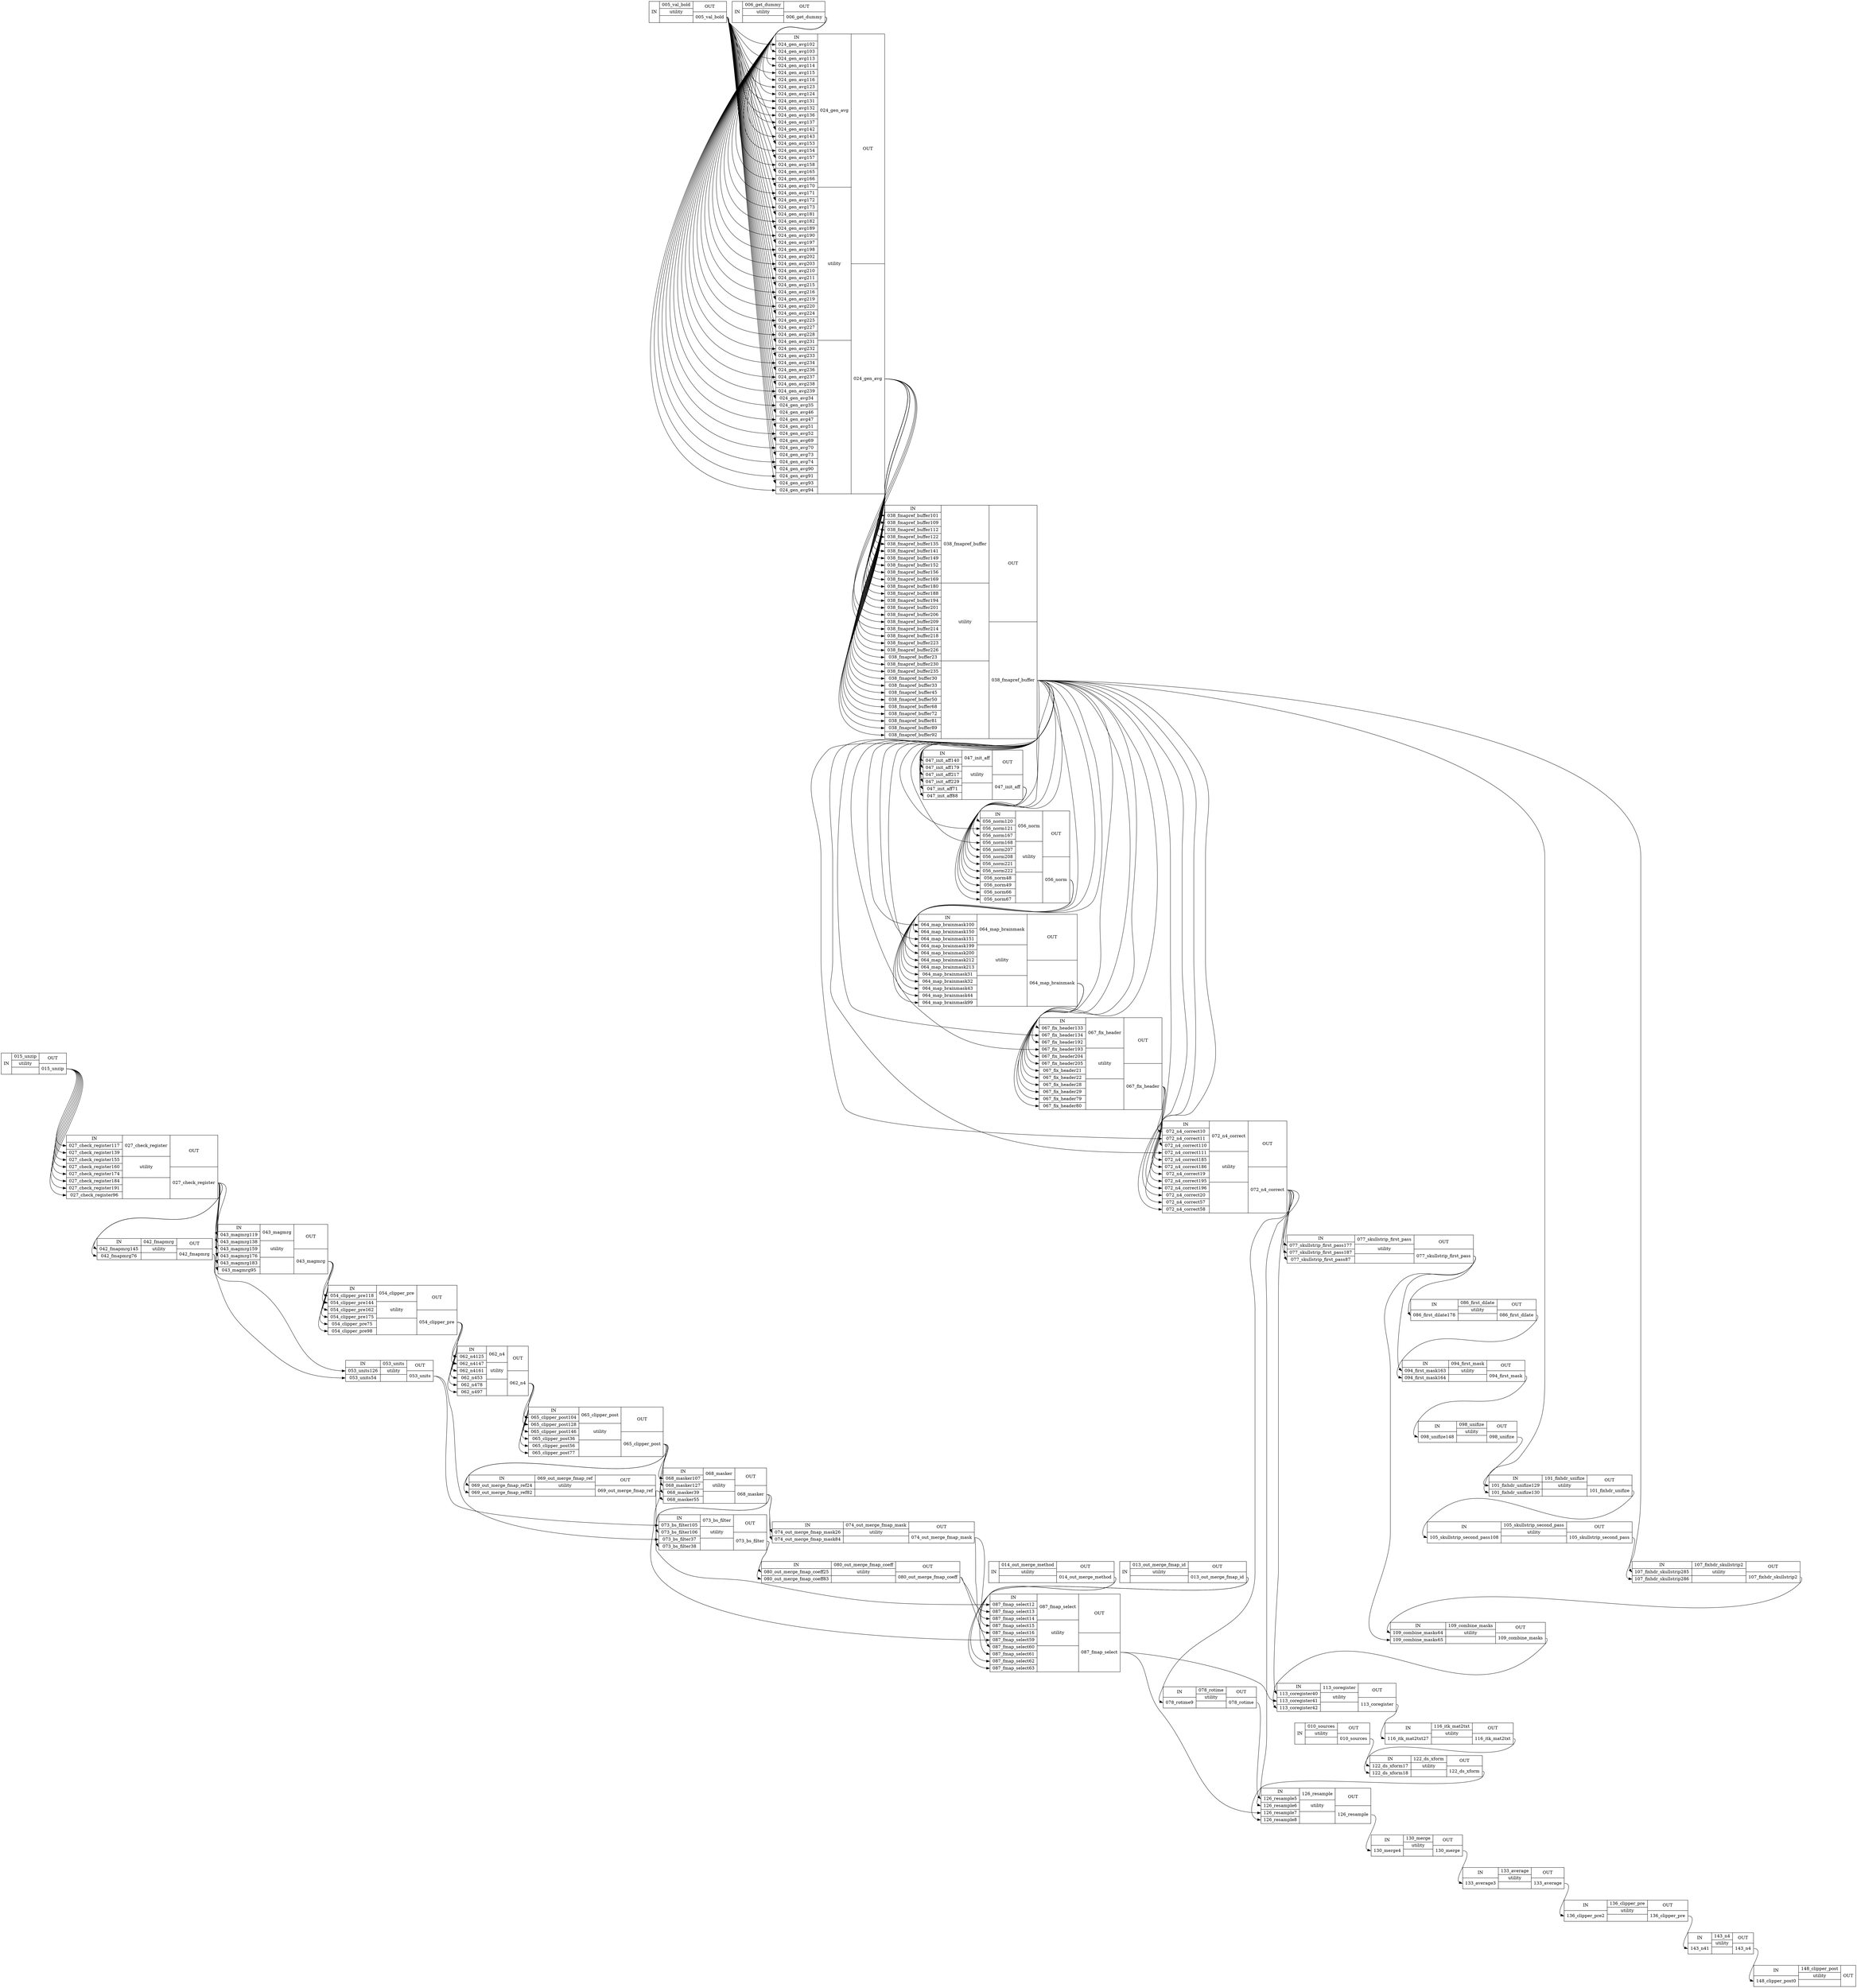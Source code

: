 digraph structs {
node [shape=record];
start014_out_merge_method [label="{IN}|{ 014_out_merge_method | utility |  }|{OUT|<out014outmergemethod> 014_out_merge_method}"];
start013_out_merge_fmap_id [label="{IN}|{ 013_out_merge_fmap_id | utility |  }|{OUT|<out013outmergefmapid> 013_out_merge_fmap_id}"];
start010_sources [label="{IN}|{ 010_sources | utility |  }|{OUT|<out010sources> 010_sources}"];
start005_val_bold [label="{IN}|{ 005_val_bold | utility |  }|{OUT|<out005valbold> 005_val_bold}"];
start006_get_dummy [label="{IN}|{ 006_get_dummy | utility |  }|{OUT|<out006getdummy> 006_get_dummy}"];
start015_unzip [label="{IN}|{ 015_unzip | utility |  }|{OUT|<out015unzip> 015_unzip}"];
start024_gen_avg [label="{IN|<in024genavg102> 024_gen_avg102|<in024genavg103> 024_gen_avg103|<in024genavg113> 024_gen_avg113|<in024genavg114> 024_gen_avg114|<in024genavg115> 024_gen_avg115|<in024genavg116> 024_gen_avg116|<in024genavg123> 024_gen_avg123|<in024genavg124> 024_gen_avg124|<in024genavg131> 024_gen_avg131|<in024genavg132> 024_gen_avg132|<in024genavg136> 024_gen_avg136|<in024genavg137> 024_gen_avg137|<in024genavg142> 024_gen_avg142|<in024genavg143> 024_gen_avg143|<in024genavg153> 024_gen_avg153|<in024genavg154> 024_gen_avg154|<in024genavg157> 024_gen_avg157|<in024genavg158> 024_gen_avg158|<in024genavg165> 024_gen_avg165|<in024genavg166> 024_gen_avg166|<in024genavg170> 024_gen_avg170|<in024genavg171> 024_gen_avg171|<in024genavg172> 024_gen_avg172|<in024genavg173> 024_gen_avg173|<in024genavg181> 024_gen_avg181|<in024genavg182> 024_gen_avg182|<in024genavg189> 024_gen_avg189|<in024genavg190> 024_gen_avg190|<in024genavg197> 024_gen_avg197|<in024genavg198> 024_gen_avg198|<in024genavg202> 024_gen_avg202|<in024genavg203> 024_gen_avg203|<in024genavg210> 024_gen_avg210|<in024genavg211> 024_gen_avg211|<in024genavg215> 024_gen_avg215|<in024genavg216> 024_gen_avg216|<in024genavg219> 024_gen_avg219|<in024genavg220> 024_gen_avg220|<in024genavg224> 024_gen_avg224|<in024genavg225> 024_gen_avg225|<in024genavg227> 024_gen_avg227|<in024genavg228> 024_gen_avg228|<in024genavg231> 024_gen_avg231|<in024genavg232> 024_gen_avg232|<in024genavg233> 024_gen_avg233|<in024genavg234> 024_gen_avg234|<in024genavg236> 024_gen_avg236|<in024genavg237> 024_gen_avg237|<in024genavg238> 024_gen_avg238|<in024genavg239> 024_gen_avg239|<in024genavg34> 024_gen_avg34|<in024genavg35> 024_gen_avg35|<in024genavg46> 024_gen_avg46|<in024genavg47> 024_gen_avg47|<in024genavg51> 024_gen_avg51|<in024genavg52> 024_gen_avg52|<in024genavg69> 024_gen_avg69|<in024genavg70> 024_gen_avg70|<in024genavg73> 024_gen_avg73|<in024genavg74> 024_gen_avg74|<in024genavg90> 024_gen_avg90|<in024genavg91> 024_gen_avg91|<in024genavg93> 024_gen_avg93|<in024genavg94> 024_gen_avg94}|{ 024_gen_avg | utility |  }|{OUT|<out024genavg> 024_gen_avg}"];
start027_check_register [label="{IN|<in027checkregister117> 027_check_register117|<in027checkregister139> 027_check_register139|<in027checkregister155> 027_check_register155|<in027checkregister160> 027_check_register160|<in027checkregister174> 027_check_register174|<in027checkregister184> 027_check_register184|<in027checkregister191> 027_check_register191|<in027checkregister96> 027_check_register96}|{ 027_check_register | utility |  }|{OUT|<out027checkregister> 027_check_register}"];
start038_fmapref_buffer [label="{IN|<in038fmaprefbuffer101> 038_fmapref_buffer101|<in038fmaprefbuffer109> 038_fmapref_buffer109|<in038fmaprefbuffer112> 038_fmapref_buffer112|<in038fmaprefbuffer122> 038_fmapref_buffer122|<in038fmaprefbuffer135> 038_fmapref_buffer135|<in038fmaprefbuffer141> 038_fmapref_buffer141|<in038fmaprefbuffer149> 038_fmapref_buffer149|<in038fmaprefbuffer152> 038_fmapref_buffer152|<in038fmaprefbuffer156> 038_fmapref_buffer156|<in038fmaprefbuffer169> 038_fmapref_buffer169|<in038fmaprefbuffer180> 038_fmapref_buffer180|<in038fmaprefbuffer188> 038_fmapref_buffer188|<in038fmaprefbuffer194> 038_fmapref_buffer194|<in038fmaprefbuffer201> 038_fmapref_buffer201|<in038fmaprefbuffer206> 038_fmapref_buffer206|<in038fmaprefbuffer209> 038_fmapref_buffer209|<in038fmaprefbuffer214> 038_fmapref_buffer214|<in038fmaprefbuffer218> 038_fmapref_buffer218|<in038fmaprefbuffer223> 038_fmapref_buffer223|<in038fmaprefbuffer226> 038_fmapref_buffer226|<in038fmaprefbuffer23> 038_fmapref_buffer23|<in038fmaprefbuffer230> 038_fmapref_buffer230|<in038fmaprefbuffer235> 038_fmapref_buffer235|<in038fmaprefbuffer30> 038_fmapref_buffer30|<in038fmaprefbuffer33> 038_fmapref_buffer33|<in038fmaprefbuffer45> 038_fmapref_buffer45|<in038fmaprefbuffer50> 038_fmapref_buffer50|<in038fmaprefbuffer68> 038_fmapref_buffer68|<in038fmaprefbuffer72> 038_fmapref_buffer72|<in038fmaprefbuffer81> 038_fmapref_buffer81|<in038fmaprefbuffer89> 038_fmapref_buffer89|<in038fmaprefbuffer92> 038_fmapref_buffer92}|{ 038_fmapref_buffer | utility |  }|{OUT|<out038fmaprefbuffer> 038_fmapref_buffer}"];
start042_fmapmrg [label="{IN|<in042fmapmrg145> 042_fmapmrg145|<in042fmapmrg76> 042_fmapmrg76}|{ 042_fmapmrg | utility |  }|{OUT|<out042fmapmrg> 042_fmapmrg}"];
start043_magmrg [label="{IN|<in043magmrg119> 043_magmrg119|<in043magmrg138> 043_magmrg138|<in043magmrg159> 043_magmrg159|<in043magmrg176> 043_magmrg176|<in043magmrg183> 043_magmrg183|<in043magmrg95> 043_magmrg95}|{ 043_magmrg | utility |  }|{OUT|<out043magmrg> 043_magmrg}"];
start047_init_aff [label="{IN|<in047initaff140> 047_init_aff140|<in047initaff179> 047_init_aff179|<in047initaff217> 047_init_aff217|<in047initaff229> 047_init_aff229|<in047initaff71> 047_init_aff71|<in047initaff88> 047_init_aff88}|{ 047_init_aff | utility |  }|{OUT|<out047initaff> 047_init_aff}"];
start053_units [label="{IN|<in053units126> 053_units126|<in053units54> 053_units54}|{ 053_units | utility |  }|{OUT|<out053units> 053_units}"];
start054_clipper_pre [label="{IN|<in054clipperpre118> 054_clipper_pre118|<in054clipperpre144> 054_clipper_pre144|<in054clipperpre162> 054_clipper_pre162|<in054clipperpre175> 054_clipper_pre175|<in054clipperpre75> 054_clipper_pre75|<in054clipperpre98> 054_clipper_pre98}|{ 054_clipper_pre | utility |  }|{OUT|<out054clipperpre> 054_clipper_pre}"];
start056_norm [label="{IN|<in056norm120> 056_norm120|<in056norm121> 056_norm121|<in056norm167> 056_norm167|<in056norm168> 056_norm168|<in056norm207> 056_norm207|<in056norm208> 056_norm208|<in056norm221> 056_norm221|<in056norm222> 056_norm222|<in056norm48> 056_norm48|<in056norm49> 056_norm49|<in056norm66> 056_norm66|<in056norm67> 056_norm67}|{ 056_norm | utility |  }|{OUT|<out056norm> 056_norm}"];
start062_n4 [label="{IN|<in062n4125> 062_n4125|<in062n4147> 062_n4147|<in062n4161> 062_n4161|<in062n453> 062_n453|<in062n478> 062_n478|<in062n497> 062_n497}|{ 062_n4 | utility |  }|{OUT|<out062n4> 062_n4}"];
start064_map_brainmask [label="{IN|<in064mapbrainmask100> 064_map_brainmask100|<in064mapbrainmask150> 064_map_brainmask150|<in064mapbrainmask151> 064_map_brainmask151|<in064mapbrainmask199> 064_map_brainmask199|<in064mapbrainmask200> 064_map_brainmask200|<in064mapbrainmask212> 064_map_brainmask212|<in064mapbrainmask213> 064_map_brainmask213|<in064mapbrainmask31> 064_map_brainmask31|<in064mapbrainmask32> 064_map_brainmask32|<in064mapbrainmask43> 064_map_brainmask43|<in064mapbrainmask44> 064_map_brainmask44|<in064mapbrainmask99> 064_map_brainmask99}|{ 064_map_brainmask | utility |  }|{OUT|<out064mapbrainmask> 064_map_brainmask}"];
start065_clipper_post [label="{IN|<in065clipperpost104> 065_clipper_post104|<in065clipperpost128> 065_clipper_post128|<in065clipperpost146> 065_clipper_post146|<in065clipperpost36> 065_clipper_post36|<in065clipperpost56> 065_clipper_post56|<in065clipperpost77> 065_clipper_post77}|{ 065_clipper_post | utility |  }|{OUT|<out065clipperpost> 065_clipper_post}"];
start067_fix_header [label="{IN|<in067fixheader133> 067_fix_header133|<in067fixheader134> 067_fix_header134|<in067fixheader192> 067_fix_header192|<in067fixheader193> 067_fix_header193|<in067fixheader204> 067_fix_header204|<in067fixheader205> 067_fix_header205|<in067fixheader21> 067_fix_header21|<in067fixheader22> 067_fix_header22|<in067fixheader28> 067_fix_header28|<in067fixheader29> 067_fix_header29|<in067fixheader79> 067_fix_header79|<in067fixheader80> 067_fix_header80}|{ 067_fix_header | utility |  }|{OUT|<out067fixheader> 067_fix_header}"];
start069_out_merge_fmap_ref [label="{IN|<in069outmergefmapref24> 069_out_merge_fmap_ref24|<in069outmergefmapref82> 069_out_merge_fmap_ref82}|{ 069_out_merge_fmap_ref | utility |  }|{OUT|<out069outmergefmapref> 069_out_merge_fmap_ref}"];
start068_masker [label="{IN|<in068masker107> 068_masker107|<in068masker127> 068_masker127|<in068masker39> 068_masker39|<in068masker55> 068_masker55}|{ 068_masker | utility |  }|{OUT|<out068masker> 068_masker}"];
start072_n4_correct [label="{IN|<in072n4correct10> 072_n4_correct10|<in072n4correct11> 072_n4_correct11|<in072n4correct110> 072_n4_correct110|<in072n4correct111> 072_n4_correct111|<in072n4correct185> 072_n4_correct185|<in072n4correct186> 072_n4_correct186|<in072n4correct19> 072_n4_correct19|<in072n4correct195> 072_n4_correct195|<in072n4correct196> 072_n4_correct196|<in072n4correct20> 072_n4_correct20|<in072n4correct57> 072_n4_correct57|<in072n4correct58> 072_n4_correct58}|{ 072_n4_correct | utility |  }|{OUT|<out072n4correct> 072_n4_correct}"];
start074_out_merge_fmap_mask [label="{IN|<in074outmergefmapmask26> 074_out_merge_fmap_mask26|<in074outmergefmapmask84> 074_out_merge_fmap_mask84}|{ 074_out_merge_fmap_mask | utility |  }|{OUT|<out074outmergefmapmask> 074_out_merge_fmap_mask}"];
start073_bs_filter [label="{IN|<in073bsfilter105> 073_bs_filter105|<in073bsfilter106> 073_bs_filter106|<in073bsfilter37> 073_bs_filter37|<in073bsfilter38> 073_bs_filter38}|{ 073_bs_filter | utility |  }|{OUT|<out073bsfilter> 073_bs_filter}"];
start078_rotime [label="{IN|<in078rotime9> 078_rotime9}|{ 078_rotime | utility |  }|{OUT|<out078rotime> 078_rotime}"];
start077_skullstrip_first_pass [label="{IN|<in077skullstripfirstpass177> 077_skullstrip_first_pass177|<in077skullstripfirstpass187> 077_skullstrip_first_pass187|<in077skullstripfirstpass87> 077_skullstrip_first_pass87}|{ 077_skullstrip_first_pass | utility |  }|{OUT|<out077skullstripfirstpass> 077_skullstrip_first_pass}"];
start080_out_merge_fmap_coeff [label="{IN|<in080outmergefmapcoeff25> 080_out_merge_fmap_coeff25|<in080outmergefmapcoeff83> 080_out_merge_fmap_coeff83}|{ 080_out_merge_fmap_coeff | utility |  }|{OUT|<out080outmergefmapcoeff> 080_out_merge_fmap_coeff}"];
start086_first_dilate [label="{IN|<in086firstdilate178> 086_first_dilate178}|{ 086_first_dilate | utility |  }|{OUT|<out086firstdilate> 086_first_dilate}"];
start087_fmap_select [label="{IN|<in087fmapselect12> 087_fmap_select12|<in087fmapselect13> 087_fmap_select13|<in087fmapselect14> 087_fmap_select14|<in087fmapselect15> 087_fmap_select15|<in087fmapselect16> 087_fmap_select16|<in087fmapselect59> 087_fmap_select59|<in087fmapselect60> 087_fmap_select60|<in087fmapselect61> 087_fmap_select61|<in087fmapselect62> 087_fmap_select62|<in087fmapselect63> 087_fmap_select63}|{ 087_fmap_select | utility |  }|{OUT|<out087fmapselect> 087_fmap_select}"];
start094_first_mask [label="{IN|<in094firstmask163> 094_first_mask163|<in094firstmask164> 094_first_mask164}|{ 094_first_mask | utility |  }|{OUT|<out094firstmask> 094_first_mask}"];
start098_unifize [label="{IN|<in098unifize148> 098_unifize148}|{ 098_unifize | utility |  }|{OUT|<out098unifize> 098_unifize}"];
start101_fixhdr_unifize [label="{IN|<in101fixhdrunifize129> 101_fixhdr_unifize129|<in101fixhdrunifize130> 101_fixhdr_unifize130}|{ 101_fixhdr_unifize | utility |  }|{OUT|<out101fixhdrunifize> 101_fixhdr_unifize}"];
start105_skullstrip_second_pass [label="{IN|<in105skullstripsecondpass108> 105_skullstrip_second_pass108}|{ 105_skullstrip_second_pass | utility |  }|{OUT|<out105skullstripsecondpass> 105_skullstrip_second_pass}"];
start107_fixhdr_skullstrip2 [label="{IN|<in107fixhdrskullstrip285> 107_fixhdr_skullstrip285|<in107fixhdrskullstrip286> 107_fixhdr_skullstrip286}|{ 107_fixhdr_skullstrip2 | utility |  }|{OUT|<out107fixhdrskullstrip2> 107_fixhdr_skullstrip2}"];
start109_combine_masks [label="{IN|<in109combinemasks64> 109_combine_masks64|<in109combinemasks65> 109_combine_masks65}|{ 109_combine_masks | utility |  }|{OUT|<out109combinemasks> 109_combine_masks}"];
start113_coregister [label="{IN|<in113coregister40> 113_coregister40|<in113coregister41> 113_coregister41|<in113coregister42> 113_coregister42}|{ 113_coregister | utility |  }|{OUT|<out113coregister> 113_coregister}"];
start116_itk_mat2txt [label="{IN|<in116itkmat2txt27> 116_itk_mat2txt27}|{ 116_itk_mat2txt | utility |  }|{OUT|<out116itkmat2txt> 116_itk_mat2txt}"];
start122_ds_xform [label="{IN|<in122dsxform17> 122_ds_xform17|<in122dsxform18> 122_ds_xform18}|{ 122_ds_xform | utility |  }|{OUT|<out122dsxform> 122_ds_xform}"];
start126_resample [label="{IN|<in126resample5> 126_resample5|<in126resample6> 126_resample6|<in126resample7> 126_resample7|<in126resample8> 126_resample8}|{ 126_resample | utility |  }|{OUT|<out126resample> 126_resample}"];
start130_merge [label="{IN|<in130merge4> 130_merge4}|{ 130_merge | utility |  }|{OUT|<out130merge> 130_merge}"];
start133_average [label="{IN|<in133average3> 133_average3}|{ 133_average | utility |  }|{OUT|<out133average> 133_average}"];
start136_clipper_pre [label="{IN|<in136clipperpre2> 136_clipper_pre2}|{ 136_clipper_pre | utility |  }|{OUT|<out136clipperpre> 136_clipper_pre}"];
start143_n4 [label="{IN|<in143n41> 143_n41}|{ 143_n4 | utility |  }|{OUT|<out143n4> 143_n4}"];
start148_clipper_post [label="{IN|<in148clipperpost0> 148_clipper_post0}|{ 148_clipper_post | utility |  }|{OUT}"];
start005_val_bold:out005valbold:e -> start024_gen_avg:in024genavg102:w;
start005_val_bold:out005valbold:e -> start024_gen_avg:in024genavg113:w;
start005_val_bold:out005valbold:e -> start024_gen_avg:in024genavg115:w;
start005_val_bold:out005valbold:e -> start024_gen_avg:in024genavg123:w;
start005_val_bold:out005valbold:e -> start024_gen_avg:in024genavg131:w;
start005_val_bold:out005valbold:e -> start024_gen_avg:in024genavg136:w;
start005_val_bold:out005valbold:e -> start024_gen_avg:in024genavg142:w;
start005_val_bold:out005valbold:e -> start024_gen_avg:in024genavg153:w;
start005_val_bold:out005valbold:e -> start024_gen_avg:in024genavg157:w;
start005_val_bold:out005valbold:e -> start024_gen_avg:in024genavg165:w;
start005_val_bold:out005valbold:e -> start024_gen_avg:in024genavg170:w;
start005_val_bold:out005valbold:e -> start024_gen_avg:in024genavg172:w;
start005_val_bold:out005valbold:e -> start024_gen_avg:in024genavg181:w;
start005_val_bold:out005valbold:e -> start024_gen_avg:in024genavg189:w;
start005_val_bold:out005valbold:e -> start024_gen_avg:in024genavg197:w;
start005_val_bold:out005valbold:e -> start024_gen_avg:in024genavg202:w;
start005_val_bold:out005valbold:e -> start024_gen_avg:in024genavg210:w;
start005_val_bold:out005valbold:e -> start024_gen_avg:in024genavg215:w;
start005_val_bold:out005valbold:e -> start024_gen_avg:in024genavg219:w;
start005_val_bold:out005valbold:e -> start024_gen_avg:in024genavg224:w;
start005_val_bold:out005valbold:e -> start024_gen_avg:in024genavg227:w;
start005_val_bold:out005valbold:e -> start024_gen_avg:in024genavg231:w;
start005_val_bold:out005valbold:e -> start024_gen_avg:in024genavg233:w;
start005_val_bold:out005valbold:e -> start024_gen_avg:in024genavg236:w;
start005_val_bold:out005valbold:e -> start024_gen_avg:in024genavg238:w;
start005_val_bold:out005valbold:e -> start024_gen_avg:in024genavg34:w;
start005_val_bold:out005valbold:e -> start024_gen_avg:in024genavg46:w;
start005_val_bold:out005valbold:e -> start024_gen_avg:in024genavg51:w;
start005_val_bold:out005valbold:e -> start024_gen_avg:in024genavg69:w;
start005_val_bold:out005valbold:e -> start024_gen_avg:in024genavg73:w;
start005_val_bold:out005valbold:e -> start024_gen_avg:in024genavg90:w;
start005_val_bold:out005valbold:e -> start024_gen_avg:in024genavg93:w;
start006_get_dummy:out006getdummy:e -> start024_gen_avg:in024genavg103:w;
start006_get_dummy:out006getdummy:e -> start024_gen_avg:in024genavg114:w;
start006_get_dummy:out006getdummy:e -> start024_gen_avg:in024genavg116:w;
start006_get_dummy:out006getdummy:e -> start024_gen_avg:in024genavg124:w;
start006_get_dummy:out006getdummy:e -> start024_gen_avg:in024genavg132:w;
start006_get_dummy:out006getdummy:e -> start024_gen_avg:in024genavg137:w;
start006_get_dummy:out006getdummy:e -> start024_gen_avg:in024genavg143:w;
start006_get_dummy:out006getdummy:e -> start024_gen_avg:in024genavg154:w;
start006_get_dummy:out006getdummy:e -> start024_gen_avg:in024genavg158:w;
start006_get_dummy:out006getdummy:e -> start024_gen_avg:in024genavg166:w;
start006_get_dummy:out006getdummy:e -> start024_gen_avg:in024genavg171:w;
start006_get_dummy:out006getdummy:e -> start024_gen_avg:in024genavg173:w;
start006_get_dummy:out006getdummy:e -> start024_gen_avg:in024genavg182:w;
start006_get_dummy:out006getdummy:e -> start024_gen_avg:in024genavg190:w;
start006_get_dummy:out006getdummy:e -> start024_gen_avg:in024genavg198:w;
start006_get_dummy:out006getdummy:e -> start024_gen_avg:in024genavg203:w;
start006_get_dummy:out006getdummy:e -> start024_gen_avg:in024genavg211:w;
start006_get_dummy:out006getdummy:e -> start024_gen_avg:in024genavg216:w;
start006_get_dummy:out006getdummy:e -> start024_gen_avg:in024genavg220:w;
start006_get_dummy:out006getdummy:e -> start024_gen_avg:in024genavg225:w;
start006_get_dummy:out006getdummy:e -> start024_gen_avg:in024genavg228:w;
start006_get_dummy:out006getdummy:e -> start024_gen_avg:in024genavg232:w;
start006_get_dummy:out006getdummy:e -> start024_gen_avg:in024genavg234:w;
start006_get_dummy:out006getdummy:e -> start024_gen_avg:in024genavg237:w;
start006_get_dummy:out006getdummy:e -> start024_gen_avg:in024genavg239:w;
start006_get_dummy:out006getdummy:e -> start024_gen_avg:in024genavg35:w;
start006_get_dummy:out006getdummy:e -> start024_gen_avg:in024genavg47:w;
start006_get_dummy:out006getdummy:e -> start024_gen_avg:in024genavg52:w;
start006_get_dummy:out006getdummy:e -> start024_gen_avg:in024genavg70:w;
start006_get_dummy:out006getdummy:e -> start024_gen_avg:in024genavg74:w;
start006_get_dummy:out006getdummy:e -> start024_gen_avg:in024genavg91:w;
start006_get_dummy:out006getdummy:e -> start024_gen_avg:in024genavg94:w;
start010_sources:out010sources:e -> start122_ds_xform:in122dsxform17:w;
start013_out_merge_fmap_id:out013outmergefmapid:e -> start087_fmap_select:in087fmapselect16:w;
start013_out_merge_fmap_id:out013outmergefmapid:e -> start087_fmap_select:in087fmapselect63:w;
start014_out_merge_method:out014outmergemethod:e -> start087_fmap_select:in087fmapselect15:w;
start014_out_merge_method:out014outmergemethod:e -> start087_fmap_select:in087fmapselect62:w;
start015_unzip:out015unzip:e -> start027_check_register:in027checkregister117:w;
start015_unzip:out015unzip:e -> start027_check_register:in027checkregister139:w;
start015_unzip:out015unzip:e -> start027_check_register:in027checkregister155:w;
start015_unzip:out015unzip:e -> start027_check_register:in027checkregister160:w;
start015_unzip:out015unzip:e -> start027_check_register:in027checkregister174:w;
start015_unzip:out015unzip:e -> start027_check_register:in027checkregister184:w;
start015_unzip:out015unzip:e -> start027_check_register:in027checkregister191:w;
start015_unzip:out015unzip:e -> start027_check_register:in027checkregister96:w;
start024_gen_avg:out024genavg:e -> start038_fmapref_buffer:in038fmaprefbuffer101:w;
start024_gen_avg:out024genavg:e -> start038_fmapref_buffer:in038fmaprefbuffer109:w;
start024_gen_avg:out024genavg:e -> start038_fmapref_buffer:in038fmaprefbuffer112:w;
start024_gen_avg:out024genavg:e -> start038_fmapref_buffer:in038fmaprefbuffer122:w;
start024_gen_avg:out024genavg:e -> start038_fmapref_buffer:in038fmaprefbuffer135:w;
start024_gen_avg:out024genavg:e -> start038_fmapref_buffer:in038fmaprefbuffer141:w;
start024_gen_avg:out024genavg:e -> start038_fmapref_buffer:in038fmaprefbuffer149:w;
start024_gen_avg:out024genavg:e -> start038_fmapref_buffer:in038fmaprefbuffer152:w;
start024_gen_avg:out024genavg:e -> start038_fmapref_buffer:in038fmaprefbuffer156:w;
start024_gen_avg:out024genavg:e -> start038_fmapref_buffer:in038fmaprefbuffer169:w;
start024_gen_avg:out024genavg:e -> start038_fmapref_buffer:in038fmaprefbuffer180:w;
start024_gen_avg:out024genavg:e -> start038_fmapref_buffer:in038fmaprefbuffer188:w;
start024_gen_avg:out024genavg:e -> start038_fmapref_buffer:in038fmaprefbuffer194:w;
start024_gen_avg:out024genavg:e -> start038_fmapref_buffer:in038fmaprefbuffer201:w;
start024_gen_avg:out024genavg:e -> start038_fmapref_buffer:in038fmaprefbuffer206:w;
start024_gen_avg:out024genavg:e -> start038_fmapref_buffer:in038fmaprefbuffer209:w;
start024_gen_avg:out024genavg:e -> start038_fmapref_buffer:in038fmaprefbuffer214:w;
start024_gen_avg:out024genavg:e -> start038_fmapref_buffer:in038fmaprefbuffer218:w;
start024_gen_avg:out024genavg:e -> start038_fmapref_buffer:in038fmaprefbuffer223:w;
start024_gen_avg:out024genavg:e -> start038_fmapref_buffer:in038fmaprefbuffer226:w;
start024_gen_avg:out024genavg:e -> start038_fmapref_buffer:in038fmaprefbuffer230:w;
start024_gen_avg:out024genavg:e -> start038_fmapref_buffer:in038fmaprefbuffer235:w;
start024_gen_avg:out024genavg:e -> start038_fmapref_buffer:in038fmaprefbuffer23:w;
start024_gen_avg:out024genavg:e -> start038_fmapref_buffer:in038fmaprefbuffer30:w;
start024_gen_avg:out024genavg:e -> start038_fmapref_buffer:in038fmaprefbuffer33:w;
start024_gen_avg:out024genavg:e -> start038_fmapref_buffer:in038fmaprefbuffer45:w;
start024_gen_avg:out024genavg:e -> start038_fmapref_buffer:in038fmaprefbuffer50:w;
start024_gen_avg:out024genavg:e -> start038_fmapref_buffer:in038fmaprefbuffer68:w;
start024_gen_avg:out024genavg:e -> start038_fmapref_buffer:in038fmaprefbuffer72:w;
start024_gen_avg:out024genavg:e -> start038_fmapref_buffer:in038fmaprefbuffer81:w;
start024_gen_avg:out024genavg:e -> start038_fmapref_buffer:in038fmaprefbuffer89:w;
start024_gen_avg:out024genavg:e -> start038_fmapref_buffer:in038fmaprefbuffer92:w;
start027_check_register:out027checkregister:e -> start042_fmapmrg:in042fmapmrg145:w;
start027_check_register:out027checkregister:e -> start042_fmapmrg:in042fmapmrg76:w;
start027_check_register:out027checkregister:e -> start043_magmrg:in043magmrg119:w;
start027_check_register:out027checkregister:e -> start043_magmrg:in043magmrg138:w;
start027_check_register:out027checkregister:e -> start043_magmrg:in043magmrg159:w;
start027_check_register:out027checkregister:e -> start043_magmrg:in043magmrg176:w;
start027_check_register:out027checkregister:e -> start043_magmrg:in043magmrg183:w;
start027_check_register:out027checkregister:e -> start043_magmrg:in043magmrg95:w;
start038_fmapref_buffer:out038fmaprefbuffer:e -> start047_init_aff:in047initaff140:w;
start038_fmapref_buffer:out038fmaprefbuffer:e -> start047_init_aff:in047initaff179:w;
start038_fmapref_buffer:out038fmaprefbuffer:e -> start047_init_aff:in047initaff217:w;
start038_fmapref_buffer:out038fmaprefbuffer:e -> start047_init_aff:in047initaff229:w;
start038_fmapref_buffer:out038fmaprefbuffer:e -> start047_init_aff:in047initaff71:w;
start038_fmapref_buffer:out038fmaprefbuffer:e -> start047_init_aff:in047initaff88:w;
start038_fmapref_buffer:out038fmaprefbuffer:e -> start056_norm:in056norm121:w;
start038_fmapref_buffer:out038fmaprefbuffer:e -> start056_norm:in056norm168:w;
start038_fmapref_buffer:out038fmaprefbuffer:e -> start056_norm:in056norm208:w;
start038_fmapref_buffer:out038fmaprefbuffer:e -> start056_norm:in056norm222:w;
start038_fmapref_buffer:out038fmaprefbuffer:e -> start056_norm:in056norm49:w;
start038_fmapref_buffer:out038fmaprefbuffer:e -> start056_norm:in056norm67:w;
start038_fmapref_buffer:out038fmaprefbuffer:e -> start064_map_brainmask:in064mapbrainmask100:w;
start038_fmapref_buffer:out038fmaprefbuffer:e -> start064_map_brainmask:in064mapbrainmask151:w;
start038_fmapref_buffer:out038fmaprefbuffer:e -> start064_map_brainmask:in064mapbrainmask200:w;
start038_fmapref_buffer:out038fmaprefbuffer:e -> start064_map_brainmask:in064mapbrainmask213:w;
start038_fmapref_buffer:out038fmaprefbuffer:e -> start064_map_brainmask:in064mapbrainmask32:w;
start038_fmapref_buffer:out038fmaprefbuffer:e -> start064_map_brainmask:in064mapbrainmask44:w;
start038_fmapref_buffer:out038fmaprefbuffer:e -> start067_fix_header:in067fixheader134:w;
start038_fmapref_buffer:out038fmaprefbuffer:e -> start067_fix_header:in067fixheader193:w;
start038_fmapref_buffer:out038fmaprefbuffer:e -> start067_fix_header:in067fixheader205:w;
start038_fmapref_buffer:out038fmaprefbuffer:e -> start067_fix_header:in067fixheader22:w;
start038_fmapref_buffer:out038fmaprefbuffer:e -> start067_fix_header:in067fixheader29:w;
start038_fmapref_buffer:out038fmaprefbuffer:e -> start067_fix_header:in067fixheader80:w;
start038_fmapref_buffer:out038fmaprefbuffer:e -> start072_n4_correct:in072n4correct111:w;
start038_fmapref_buffer:out038fmaprefbuffer:e -> start072_n4_correct:in072n4correct11:w;
start038_fmapref_buffer:out038fmaprefbuffer:e -> start072_n4_correct:in072n4correct186:w;
start038_fmapref_buffer:out038fmaprefbuffer:e -> start072_n4_correct:in072n4correct196:w;
start038_fmapref_buffer:out038fmaprefbuffer:e -> start072_n4_correct:in072n4correct20:w;
start038_fmapref_buffer:out038fmaprefbuffer:e -> start072_n4_correct:in072n4correct58:w;
start038_fmapref_buffer:out038fmaprefbuffer:e -> start101_fixhdr_unifize:in101fixhdrunifize130:w;
start038_fmapref_buffer:out038fmaprefbuffer:e -> start107_fixhdr_skullstrip2:in107fixhdrskullstrip286:w;
start042_fmapmrg:out042fmapmrg:e -> start053_units:in053units126:w;
start042_fmapmrg:out042fmapmrg:e -> start053_units:in053units54:w;
start043_magmrg:out043magmrg:e -> start054_clipper_pre:in054clipperpre118:w;
start043_magmrg:out043magmrg:e -> start054_clipper_pre:in054clipperpre144:w;
start043_magmrg:out043magmrg:e -> start054_clipper_pre:in054clipperpre162:w;
start043_magmrg:out043magmrg:e -> start054_clipper_pre:in054clipperpre175:w;
start043_magmrg:out043magmrg:e -> start054_clipper_pre:in054clipperpre75:w;
start043_magmrg:out043magmrg:e -> start054_clipper_pre:in054clipperpre98:w;
start047_init_aff:out047initaff:e -> start056_norm:in056norm120:w;
start047_init_aff:out047initaff:e -> start056_norm:in056norm167:w;
start047_init_aff:out047initaff:e -> start056_norm:in056norm207:w;
start047_init_aff:out047initaff:e -> start056_norm:in056norm221:w;
start047_init_aff:out047initaff:e -> start056_norm:in056norm48:w;
start047_init_aff:out047initaff:e -> start056_norm:in056norm66:w;
start053_units:out053units:e -> start073_bs_filter:in073bsfilter105:w;
start053_units:out053units:e -> start073_bs_filter:in073bsfilter37:w;
start054_clipper_pre:out054clipperpre:e -> start062_n4:in062n4125:w;
start054_clipper_pre:out054clipperpre:e -> start062_n4:in062n4147:w;
start054_clipper_pre:out054clipperpre:e -> start062_n4:in062n4161:w;
start054_clipper_pre:out054clipperpre:e -> start062_n4:in062n453:w;
start054_clipper_pre:out054clipperpre:e -> start062_n4:in062n478:w;
start054_clipper_pre:out054clipperpre:e -> start062_n4:in062n497:w;
start056_norm:out056norm:e -> start064_map_brainmask:in064mapbrainmask150:w;
start056_norm:out056norm:e -> start064_map_brainmask:in064mapbrainmask199:w;
start056_norm:out056norm:e -> start064_map_brainmask:in064mapbrainmask212:w;
start056_norm:out056norm:e -> start064_map_brainmask:in064mapbrainmask31:w;
start056_norm:out056norm:e -> start064_map_brainmask:in064mapbrainmask43:w;
start056_norm:out056norm:e -> start064_map_brainmask:in064mapbrainmask99:w;
start062_n4:out062n4:e -> start065_clipper_post:in065clipperpost104:w;
start062_n4:out062n4:e -> start065_clipper_post:in065clipperpost128:w;
start062_n4:out062n4:e -> start065_clipper_post:in065clipperpost146:w;
start062_n4:out062n4:e -> start065_clipper_post:in065clipperpost36:w;
start062_n4:out062n4:e -> start065_clipper_post:in065clipperpost56:w;
start062_n4:out062n4:e -> start065_clipper_post:in065clipperpost77:w;
start064_map_brainmask:out064mapbrainmask:e -> start067_fix_header:in067fixheader133:w;
start064_map_brainmask:out064mapbrainmask:e -> start067_fix_header:in067fixheader192:w;
start064_map_brainmask:out064mapbrainmask:e -> start067_fix_header:in067fixheader204:w;
start064_map_brainmask:out064mapbrainmask:e -> start067_fix_header:in067fixheader21:w;
start064_map_brainmask:out064mapbrainmask:e -> start067_fix_header:in067fixheader28:w;
start064_map_brainmask:out064mapbrainmask:e -> start067_fix_header:in067fixheader79:w;
start065_clipper_post:out065clipperpost:e -> start068_masker:in068masker107:w;
start065_clipper_post:out065clipperpost:e -> start068_masker:in068masker127:w;
start065_clipper_post:out065clipperpost:e -> start068_masker:in068masker39:w;
start065_clipper_post:out065clipperpost:e -> start068_masker:in068masker55:w;
start065_clipper_post:out065clipperpost:e -> start069_out_merge_fmap_ref:in069outmergefmapref24:w;
start065_clipper_post:out065clipperpost:e -> start069_out_merge_fmap_ref:in069outmergefmapref82:w;
start067_fix_header:out067fixheader:e -> start072_n4_correct:in072n4correct10:w;
start067_fix_header:out067fixheader:e -> start072_n4_correct:in072n4correct110:w;
start067_fix_header:out067fixheader:e -> start072_n4_correct:in072n4correct185:w;
start067_fix_header:out067fixheader:e -> start072_n4_correct:in072n4correct195:w;
start067_fix_header:out067fixheader:e -> start072_n4_correct:in072n4correct19:w;
start067_fix_header:out067fixheader:e -> start072_n4_correct:in072n4correct57:w;
start068_masker:out068masker:e -> start073_bs_filter:in073bsfilter106:w;
start068_masker:out068masker:e -> start073_bs_filter:in073bsfilter38:w;
start068_masker:out068masker:e -> start074_out_merge_fmap_mask:in074outmergefmapmask26:w;
start068_masker:out068masker:e -> start074_out_merge_fmap_mask:in074outmergefmapmask84:w;
start069_out_merge_fmap_ref:out069outmergefmapref:e -> start087_fmap_select:in087fmapselect12:w;
start069_out_merge_fmap_ref:out069outmergefmapref:e -> start087_fmap_select:in087fmapselect59:w;
start072_n4_correct:out072n4correct:e -> start077_skullstrip_first_pass:in077skullstripfirstpass177:w;
start072_n4_correct:out072n4correct:e -> start077_skullstrip_first_pass:in077skullstripfirstpass187:w;
start072_n4_correct:out072n4correct:e -> start077_skullstrip_first_pass:in077skullstripfirstpass87:w;
start072_n4_correct:out072n4correct:e -> start078_rotime:in078rotime9:w;
start072_n4_correct:out072n4correct:e -> start113_coregister:in113coregister40:w;
start072_n4_correct:out072n4correct:e -> start126_resample:in126resample6:w;
start073_bs_filter:out073bsfilter:e -> start080_out_merge_fmap_coeff:in080outmergefmapcoeff25:w;
start073_bs_filter:out073bsfilter:e -> start080_out_merge_fmap_coeff:in080outmergefmapcoeff83:w;
start074_out_merge_fmap_mask:out074outmergefmapmask:e -> start087_fmap_select:in087fmapselect14:w;
start074_out_merge_fmap_mask:out074outmergefmapmask:e -> start087_fmap_select:in087fmapselect61:w;
start077_skullstrip_first_pass:out077skullstripfirstpass:e -> start086_first_dilate:in086firstdilate178:w;
start077_skullstrip_first_pass:out077skullstripfirstpass:e -> start094_first_mask:in094firstmask163:w;
start077_skullstrip_first_pass:out077skullstripfirstpass:e -> start109_combine_masks:in109combinemasks65:w;
start078_rotime:out078rotime:e -> start126_resample:in126resample5:w;
start080_out_merge_fmap_coeff:out080outmergefmapcoeff:e -> start087_fmap_select:in087fmapselect13:w;
start080_out_merge_fmap_coeff:out080outmergefmapcoeff:e -> start087_fmap_select:in087fmapselect60:w;
start086_first_dilate:out086firstdilate:e -> start094_first_mask:in094firstmask164:w;
start087_fmap_select:out087fmapselect:e -> start113_coregister:in113coregister41:w;
start087_fmap_select:out087fmapselect:e -> start126_resample:in126resample7:w;
start094_first_mask:out094firstmask:e -> start098_unifize:in098unifize148:w;
start098_unifize:out098unifize:e -> start101_fixhdr_unifize:in101fixhdrunifize129:w;
start101_fixhdr_unifize:out101fixhdrunifize:e -> start105_skullstrip_second_pass:in105skullstripsecondpass108:w;
start105_skullstrip_second_pass:out105skullstripsecondpass:e -> start107_fixhdr_skullstrip2:in107fixhdrskullstrip285:w;
start107_fixhdr_skullstrip2:out107fixhdrskullstrip2:e -> start109_combine_masks:in109combinemasks64:w;
start109_combine_masks:out109combinemasks:e -> start113_coregister:in113coregister42:w;
start113_coregister:out113coregister:e -> start116_itk_mat2txt:in116itkmat2txt27:w;
start116_itk_mat2txt:out116itkmat2txt:e -> start122_ds_xform:in122dsxform18:w;
start122_ds_xform:out122dsxform:e -> start126_resample:in126resample8:w;
start126_resample:out126resample:e -> start130_merge:in130merge4:w;
start130_merge:out130merge:e -> start133_average:in133average3:w;
start133_average:out133average:e -> start136_clipper_pre:in136clipperpre2:w;
start136_clipper_pre:out136clipperpre:e -> start143_n4:in143n41:w;
start143_n4:out143n4:e -> start148_clipper_post:in148clipperpost0:w;
}